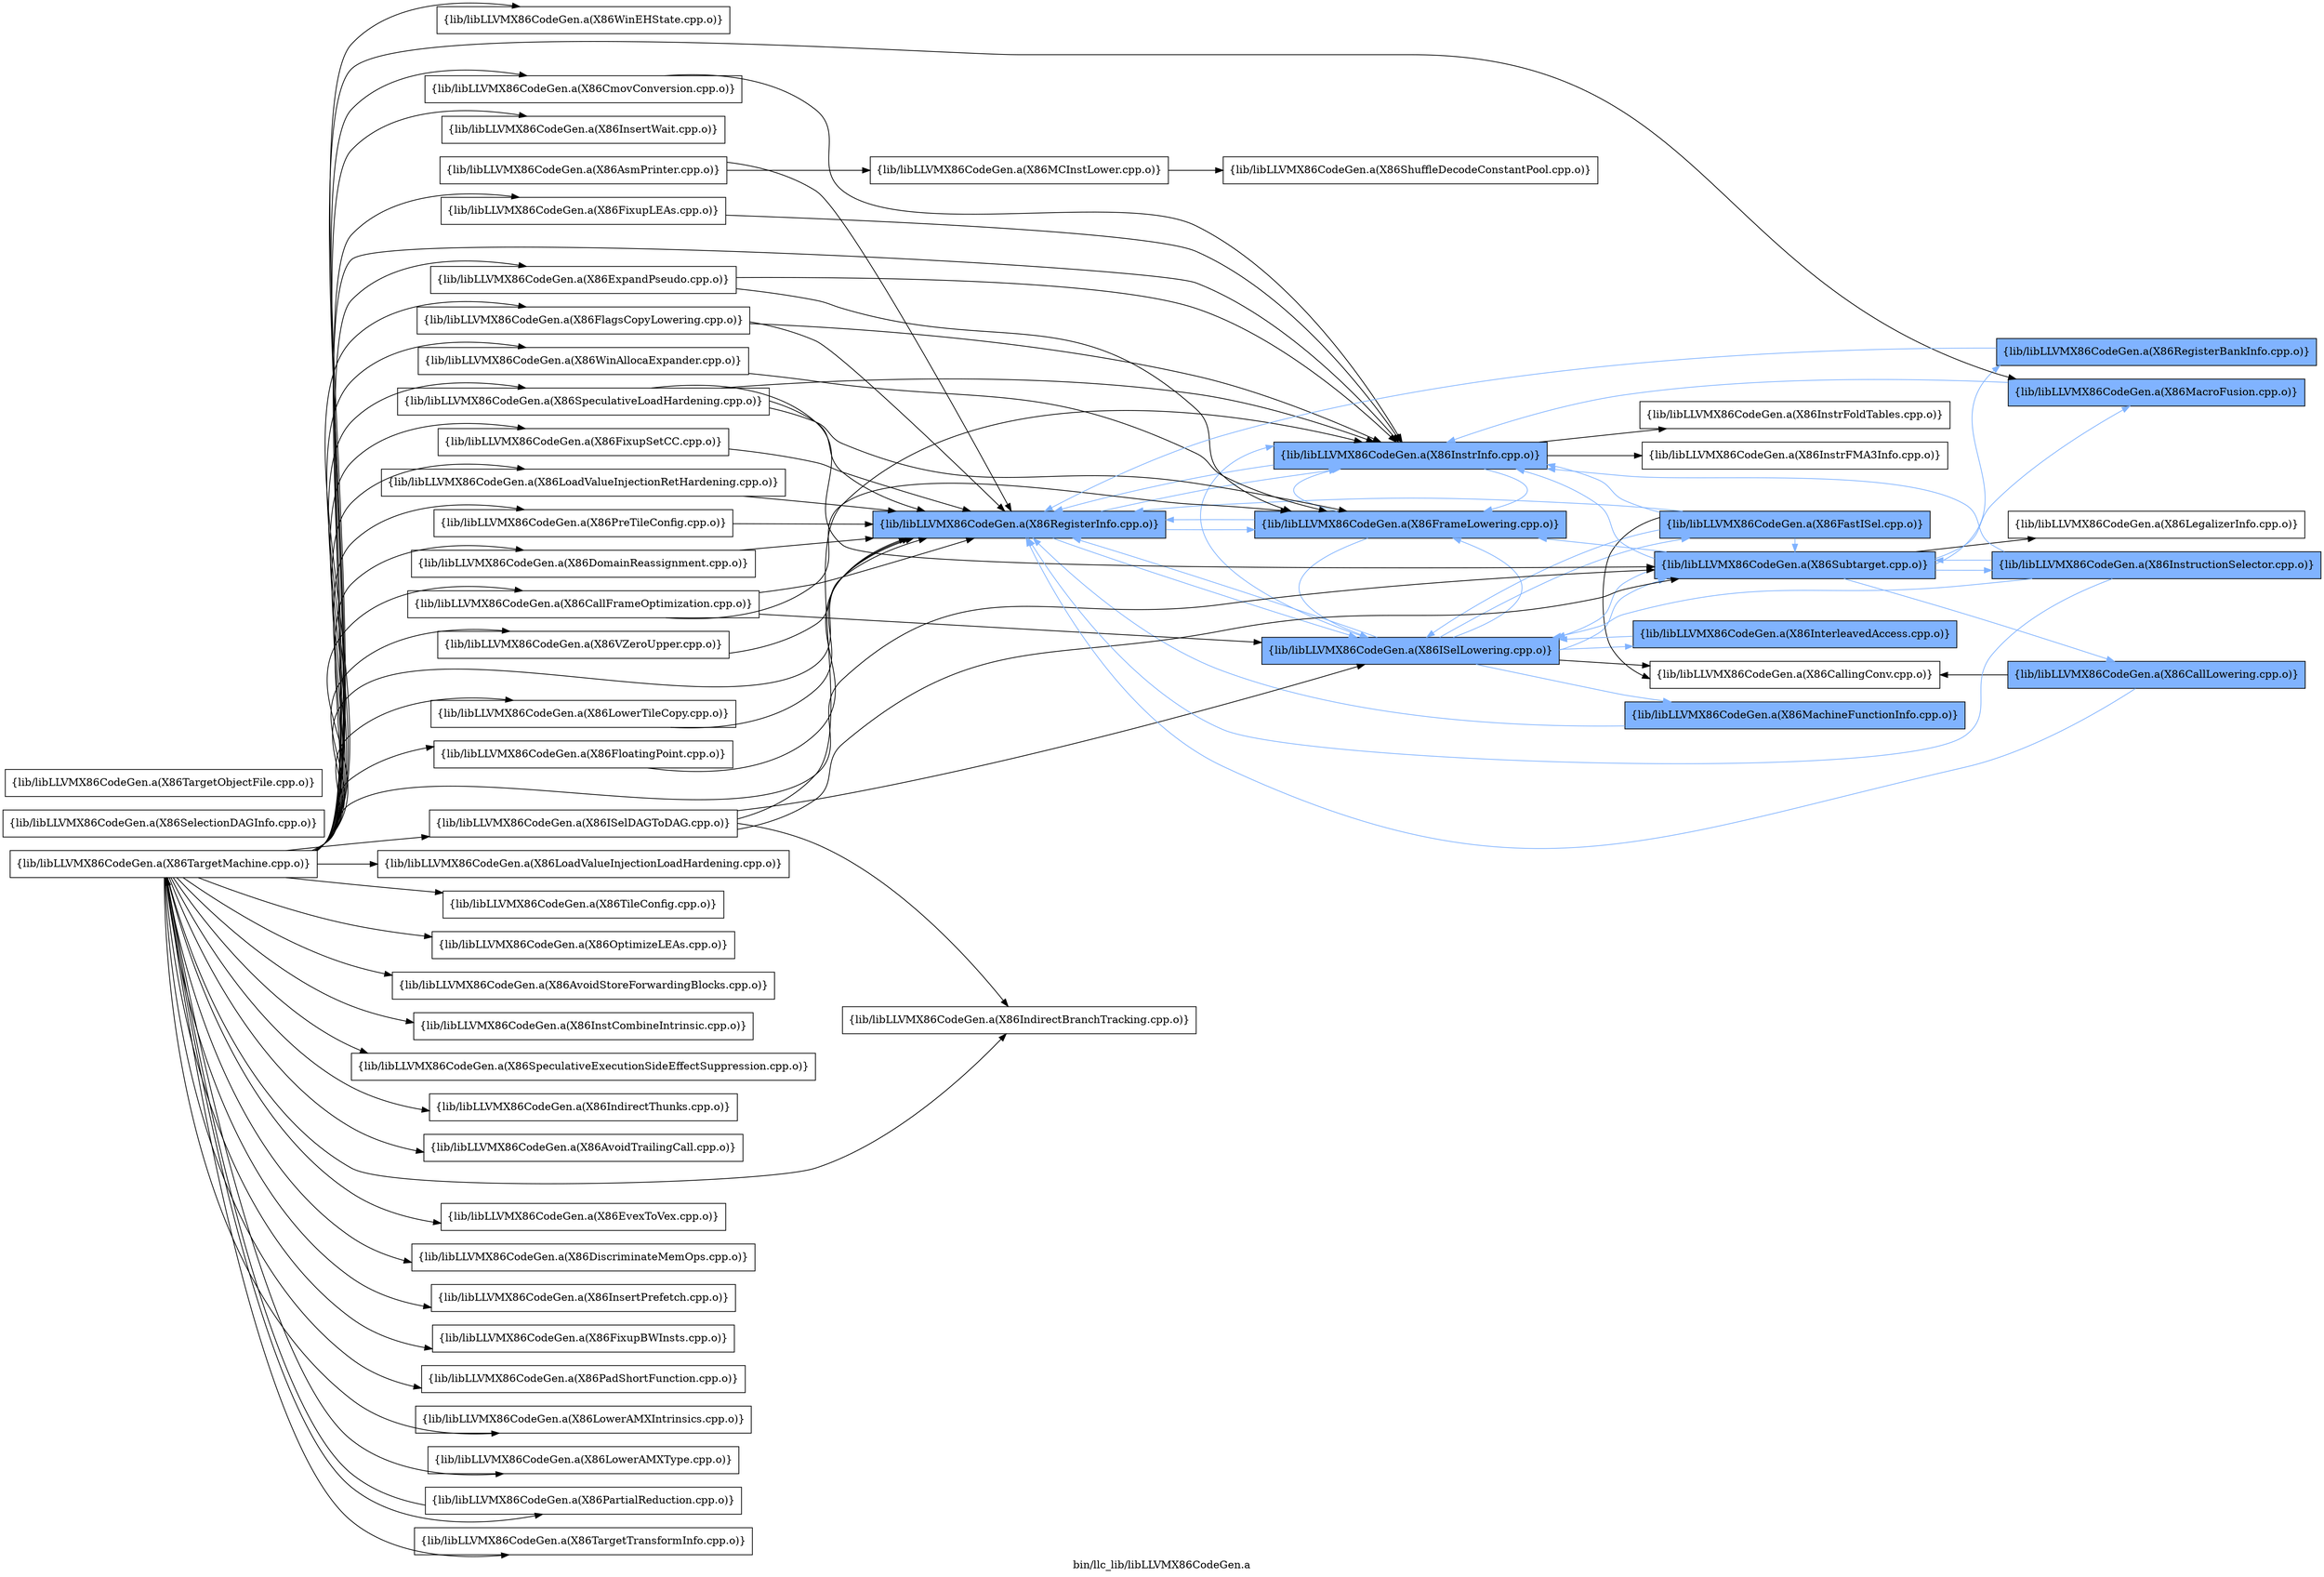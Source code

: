 digraph "bin/llc_lib/libLLVMX86CodeGen.a" {
	label="bin/llc_lib/libLLVMX86CodeGen.a";
	rankdir=LR;
	{ rank=same; Node0x5622ae59ef38;  }
	{ rank=same; Node0x5622ae59e7b8; Node0x5622ae5881e8;  }
	{ rank=same; Node0x5622ae5809e8; Node0x5622ae5a3998; Node0x5622ae5a5388; Node0x5622ae5a47a8;  }
	{ rank=same; Node0x5622ae587ab8; Node0x5622ae5a3268; Node0x5622ae5a5fb8; Node0x5622ae5802b8; Node0x5622ae5810c8; Node0x5622ae5a4e38; Node0x5622ae5a6738;  }

	Node0x5622ae59ef38 [shape=record,shape=box,group=0,label="{lib/libLLVMX86CodeGen.a(X86AsmPrinter.cpp.o)}"];
	Node0x5622ae59ef38 -> Node0x5622ae59e7b8;
	Node0x5622ae59ef38 -> Node0x5622ae5881e8;
	Node0x5622ae5a3128 [shape=record,shape=box,group=0,label="{lib/libLLVMX86CodeGen.a(X86TargetMachine.cpp.o)}"];
	Node0x5622ae5a3128 -> Node0x5622ae5881e8;
	Node0x5622ae5a3128 -> Node0x5622ae597e18;
	Node0x5622ae5a3128 -> Node0x5622ae598ae8;
	Node0x5622ae5a3128 -> Node0x5622ae59c008;
	Node0x5622ae5a3128 -> Node0x5622ae59bab8;
	Node0x5622ae5a3128 -> Node0x5622ae59c738;
	Node0x5622ae5a3128 -> Node0x5622ae59ac08;
	Node0x5622ae5a3128 -> Node0x5622ae59b838;
	Node0x5622ae5a3128 -> Node0x5622ae59b108;
	Node0x5622ae5a3128 -> Node0x5622ae58b168;
	Node0x5622ae5a3128 -> Node0x5622ae58a448;
	Node0x5622ae5a3128 -> Node0x5622ae589868;
	Node0x5622ae5a3128 -> Node0x5622ae5a5388;
	Node0x5622ae5a3128 -> Node0x5622ae5810c8;
	Node0x5622ae5a3128 -> Node0x5622ae5a2958;
	Node0x5622ae5a3128 -> Node0x5622ae5a5ec8;
	Node0x5622ae5a3128 -> Node0x5622ae5a6828;
	Node0x5622ae5a3128 -> Node0x5622ae5a4758;
	Node0x5622ae5a3128 -> Node0x5622ae5a4fc8;
	Node0x5622ae5a3128 -> Node0x5622ae5a56f8;
	Node0x5622ae5a3128 -> Node0x5622ae598638;
	Node0x5622ae5a3128 -> Node0x5622ae597eb8;
	Node0x5622ae5a3128 -> Node0x5622ae599ee8;
	Node0x5622ae5a3128 -> Node0x5622ae599808;
	Node0x5622ae5a3128 -> Node0x5622ae58ca68;
	Node0x5622ae5a3128 -> Node0x5622ae58d198;
	Node0x5622ae5a3128 -> Node0x5622ae58d918;
	Node0x5622ae5a3128 -> Node0x5622ae58b758;
	Node0x5622ae5a3128 -> Node0x5622ae58be88;
	Node0x5622ae5a3128 -> Node0x5622ae58c6a8;
	Node0x5622ae5a3128 -> Node0x5622ae58a498;
	Node0x5622ae5a3128 -> Node0x5622ae580128;
	Node0x5622ae5a3128 -> Node0x5622ae57f458;
	Node0x5622ae5a3128 -> Node0x5622ae5836e8;
	Node0x5622ae5a3128 -> Node0x5622ae583328;
	Node0x5622ae5a3128 -> Node0x5622ae5826f8;
	Node0x5622ae5a3128 -> Node0x5622ae581a28;
	Node0x5622ae5a3128 -> Node0x5622ae585e48;
	Node0x5622ae5a3128 -> Node0x5622ae5865c8;
	Node0x5622ae59e7b8 [shape=record,shape=box,group=0,label="{lib/libLLVMX86CodeGen.a(X86MCInstLower.cpp.o)}"];
	Node0x5622ae59e7b8 -> Node0x5622ae5809e8;
	Node0x5622ae5881e8 [shape=record,shape=box,group=1,style=filled,fillcolor="0.600000 0.5 1",label="{lib/libLLVMX86CodeGen.a(X86RegisterInfo.cpp.o)}"];
	Node0x5622ae5881e8 -> Node0x5622ae5a3998[color="0.600000 0.5 1"];
	Node0x5622ae5881e8 -> Node0x5622ae5a5388[color="0.600000 0.5 1"];
	Node0x5622ae5881e8 -> Node0x5622ae5a47a8[color="0.600000 0.5 1"];
	Node0x5622ae5809e8 [shape=record,shape=box,group=0,label="{lib/libLLVMX86CodeGen.a(X86ShuffleDecodeConstantPool.cpp.o)}"];
	Node0x5622ae587ab8 [shape=record,shape=box,group=1,style=filled,fillcolor="0.600000 0.5 1",label="{lib/libLLVMX86CodeGen.a(X86MachineFunctionInfo.cpp.o)}"];
	Node0x5622ae587ab8 -> Node0x5622ae5881e8[color="0.600000 0.5 1"];
	Node0x5622ae5a3998 [shape=record,shape=box,group=1,style=filled,fillcolor="0.600000 0.5 1",label="{lib/libLLVMX86CodeGen.a(X86ISelLowering.cpp.o)}"];
	Node0x5622ae5a3998 -> Node0x5622ae587ab8[color="0.600000 0.5 1"];
	Node0x5622ae5a3998 -> Node0x5622ae5881e8[color="0.600000 0.5 1"];
	Node0x5622ae5a3998 -> Node0x5622ae5a3268[color="0.600000 0.5 1"];
	Node0x5622ae5a3998 -> Node0x5622ae5a5388[color="0.600000 0.5 1"];
	Node0x5622ae5a3998 -> Node0x5622ae5a47a8[color="0.600000 0.5 1"];
	Node0x5622ae5a3998 -> Node0x5622ae5a5fb8;
	Node0x5622ae5a3998 -> Node0x5622ae5802b8[color="0.600000 0.5 1"];
	Node0x5622ae5a3998 -> Node0x5622ae5810c8[color="0.600000 0.5 1"];
	Node0x5622ae5a5388 [shape=record,shape=box,group=1,style=filled,fillcolor="0.600000 0.5 1",label="{lib/libLLVMX86CodeGen.a(X86InstrInfo.cpp.o)}"];
	Node0x5622ae5a5388 -> Node0x5622ae5881e8[color="0.600000 0.5 1"];
	Node0x5622ae5a5388 -> Node0x5622ae5a4e38;
	Node0x5622ae5a5388 -> Node0x5622ae5a47a8[color="0.600000 0.5 1"];
	Node0x5622ae5a5388 -> Node0x5622ae5a6738;
	Node0x5622ae5a47a8 [shape=record,shape=box,group=1,style=filled,fillcolor="0.600000 0.5 1",label="{lib/libLLVMX86CodeGen.a(X86FrameLowering.cpp.o)}"];
	Node0x5622ae5a47a8 -> Node0x5622ae5881e8[color="0.600000 0.5 1"];
	Node0x5622ae5a47a8 -> Node0x5622ae5a3998[color="0.600000 0.5 1"];
	Node0x5622ae5a47a8 -> Node0x5622ae5a5388[color="0.600000 0.5 1"];
	Node0x5622ae5a3268 [shape=record,shape=box,group=1,style=filled,fillcolor="0.600000 0.5 1",label="{lib/libLLVMX86CodeGen.a(X86FastISel.cpp.o)}"];
	Node0x5622ae5a3268 -> Node0x5622ae5881e8[color="0.600000 0.5 1"];
	Node0x5622ae5a3268 -> Node0x5622ae5a3998[color="0.600000 0.5 1"];
	Node0x5622ae5a3268 -> Node0x5622ae5a5388[color="0.600000 0.5 1"];
	Node0x5622ae5a3268 -> Node0x5622ae5a5fb8;
	Node0x5622ae5a3268 -> Node0x5622ae5810c8[color="0.600000 0.5 1"];
	Node0x5622ae5a5fb8 [shape=record,shape=box,group=0,label="{lib/libLLVMX86CodeGen.a(X86CallingConv.cpp.o)}"];
	Node0x5622ae5802b8 [shape=record,shape=box,group=1,style=filled,fillcolor="0.600000 0.5 1",label="{lib/libLLVMX86CodeGen.a(X86InterleavedAccess.cpp.o)}"];
	Node0x5622ae5802b8 -> Node0x5622ae5a3998[color="0.600000 0.5 1"];
	Node0x5622ae5810c8 [shape=record,shape=box,group=1,style=filled,fillcolor="0.600000 0.5 1",label="{lib/libLLVMX86CodeGen.a(X86Subtarget.cpp.o)}"];
	Node0x5622ae5810c8 -> Node0x5622ae5a3998[color="0.600000 0.5 1"];
	Node0x5622ae5810c8 -> Node0x5622ae5a5388[color="0.600000 0.5 1"];
	Node0x5622ae5810c8 -> Node0x5622ae5a47a8[color="0.600000 0.5 1"];
	Node0x5622ae5810c8 -> Node0x5622ae5a34e8[color="0.600000 0.5 1"];
	Node0x5622ae5810c8 -> Node0x5622ae5a3bc8;
	Node0x5622ae5810c8 -> Node0x5622ae5a4398[color="0.600000 0.5 1"];
	Node0x5622ae5810c8 -> Node0x5622ae5a21d8[color="0.600000 0.5 1"];
	Node0x5622ae5810c8 -> Node0x5622ae5a2958[color="0.600000 0.5 1"];
	Node0x5622ae5a4e38 [shape=record,shape=box,group=0,label="{lib/libLLVMX86CodeGen.a(X86InstrFoldTables.cpp.o)}"];
	Node0x5622ae5a6738 [shape=record,shape=box,group=0,label="{lib/libLLVMX86CodeGen.a(X86InstrFMA3Info.cpp.o)}"];
	Node0x5622ae5a34e8 [shape=record,shape=box,group=1,style=filled,fillcolor="0.600000 0.5 1",label="{lib/libLLVMX86CodeGen.a(X86CallLowering.cpp.o)}"];
	Node0x5622ae5a34e8 -> Node0x5622ae5881e8[color="0.600000 0.5 1"];
	Node0x5622ae5a34e8 -> Node0x5622ae5a5fb8;
	Node0x5622ae5a3bc8 [shape=record,shape=box,group=0,label="{lib/libLLVMX86CodeGen.a(X86LegalizerInfo.cpp.o)}"];
	Node0x5622ae5a4398 [shape=record,shape=box,group=1,style=filled,fillcolor="0.600000 0.5 1",label="{lib/libLLVMX86CodeGen.a(X86RegisterBankInfo.cpp.o)}"];
	Node0x5622ae5a4398 -> Node0x5622ae5881e8[color="0.600000 0.5 1"];
	Node0x5622ae5a21d8 [shape=record,shape=box,group=1,style=filled,fillcolor="0.600000 0.5 1",label="{lib/libLLVMX86CodeGen.a(X86InstructionSelector.cpp.o)}"];
	Node0x5622ae5a21d8 -> Node0x5622ae5881e8[color="0.600000 0.5 1"];
	Node0x5622ae5a21d8 -> Node0x5622ae5a3998[color="0.600000 0.5 1"];
	Node0x5622ae5a21d8 -> Node0x5622ae5a5388[color="0.600000 0.5 1"];
	Node0x5622ae5a21d8 -> Node0x5622ae5810c8[color="0.600000 0.5 1"];
	Node0x5622ae5a2958 [shape=record,shape=box,group=1,style=filled,fillcolor="0.600000 0.5 1",label="{lib/libLLVMX86CodeGen.a(X86MacroFusion.cpp.o)}"];
	Node0x5622ae5a2958 -> Node0x5622ae5a5388[color="0.600000 0.5 1"];
	Node0x5622ae57f0e8 [shape=record,shape=box,group=0,label="{lib/libLLVMX86CodeGen.a(X86SelectionDAGInfo.cpp.o)}"];
	Node0x5622ae597e18 [shape=record,shape=box,group=0,label="{lib/libLLVMX86CodeGen.a(X86ExpandPseudo.cpp.o)}"];
	Node0x5622ae597e18 -> Node0x5622ae5a5388;
	Node0x5622ae597e18 -> Node0x5622ae5a47a8;
	Node0x5622ae598ae8 [shape=record,shape=box,group=0,label="{lib/libLLVMX86CodeGen.a(X86LowerTileCopy.cpp.o)}"];
	Node0x5622ae598ae8 -> Node0x5622ae5881e8;
	Node0x5622ae59c008 [shape=record,shape=box,group=0,label="{lib/libLLVMX86CodeGen.a(X86FloatingPoint.cpp.o)}"];
	Node0x5622ae59c008 -> Node0x5622ae5881e8;
	Node0x5622ae59bab8 [shape=record,shape=box,group=0,label="{lib/libLLVMX86CodeGen.a(X86LoadValueInjectionLoadHardening.cpp.o)}"];
	Node0x5622ae59c738 [shape=record,shape=box,group=0,label="{lib/libLLVMX86CodeGen.a(X86TileConfig.cpp.o)}"];
	Node0x5622ae59ac08 [shape=record,shape=box,group=0,label="{lib/libLLVMX86CodeGen.a(X86SpeculativeLoadHardening.cpp.o)}"];
	Node0x5622ae59ac08 -> Node0x5622ae5881e8;
	Node0x5622ae59ac08 -> Node0x5622ae5a5388;
	Node0x5622ae59ac08 -> Node0x5622ae5a47a8;
	Node0x5622ae59ac08 -> Node0x5622ae5810c8;
	Node0x5622ae59b838 [shape=record,shape=box,group=0,label="{lib/libLLVMX86CodeGen.a(X86FlagsCopyLowering.cpp.o)}"];
	Node0x5622ae59b838 -> Node0x5622ae5881e8;
	Node0x5622ae59b838 -> Node0x5622ae5a5388;
	Node0x5622ae59b108 [shape=record,shape=box,group=0,label="{lib/libLLVMX86CodeGen.a(X86FixupSetCC.cpp.o)}"];
	Node0x5622ae59b108 -> Node0x5622ae5881e8;
	Node0x5622ae58b168 [shape=record,shape=box,group=0,label="{lib/libLLVMX86CodeGen.a(X86OptimizeLEAs.cpp.o)}"];
	Node0x5622ae58a448 [shape=record,shape=box,group=0,label="{lib/libLLVMX86CodeGen.a(X86CallFrameOptimization.cpp.o)}"];
	Node0x5622ae58a448 -> Node0x5622ae5881e8;
	Node0x5622ae58a448 -> Node0x5622ae5a3998;
	Node0x5622ae58a448 -> Node0x5622ae5a47a8;
	Node0x5622ae589868 [shape=record,shape=box,group=0,label="{lib/libLLVMX86CodeGen.a(X86AvoidStoreForwardingBlocks.cpp.o)}"];
	Node0x5622ae5a5ec8 [shape=record,shape=box,group=0,label="{lib/libLLVMX86CodeGen.a(X86InstCombineIntrinsic.cpp.o)}"];
	Node0x5622ae5a6828 [shape=record,shape=box,group=0,label="{lib/libLLVMX86CodeGen.a(X86SpeculativeExecutionSideEffectSuppression.cpp.o)}"];
	Node0x5622ae5a4758 [shape=record,shape=box,group=0,label="{lib/libLLVMX86CodeGen.a(X86IndirectThunks.cpp.o)}"];
	Node0x5622ae5a4fc8 [shape=record,shape=box,group=0,label="{lib/libLLVMX86CodeGen.a(X86LoadValueInjectionRetHardening.cpp.o)}"];
	Node0x5622ae5a4fc8 -> Node0x5622ae5881e8;
	Node0x5622ae5a56f8 [shape=record,shape=box,group=0,label="{lib/libLLVMX86CodeGen.a(X86AvoidTrailingCall.cpp.o)}"];
	Node0x5622ae598638 [shape=record,shape=box,group=0,label="{lib/libLLVMX86CodeGen.a(X86PreTileConfig.cpp.o)}"];
	Node0x5622ae598638 -> Node0x5622ae5881e8;
	Node0x5622ae597eb8 [shape=record,shape=box,group=0,label="{lib/libLLVMX86CodeGen.a(X86CmovConversion.cpp.o)}"];
	Node0x5622ae597eb8 -> Node0x5622ae5a5388;
	Node0x5622ae599ee8 [shape=record,shape=box,group=0,label="{lib/libLLVMX86CodeGen.a(X86ISelDAGToDAG.cpp.o)}"];
	Node0x5622ae599ee8 -> Node0x5622ae5a3998;
	Node0x5622ae599ee8 -> Node0x5622ae5a5388;
	Node0x5622ae599ee8 -> Node0x5622ae5810c8;
	Node0x5622ae599ee8 -> Node0x5622ae599808;
	Node0x5622ae599808 [shape=record,shape=box,group=0,label="{lib/libLLVMX86CodeGen.a(X86IndirectBranchTracking.cpp.o)}"];
	Node0x5622ae58ca68 [shape=record,shape=box,group=0,label="{lib/libLLVMX86CodeGen.a(X86EvexToVex.cpp.o)}"];
	Node0x5622ae58d198 [shape=record,shape=box,group=0,label="{lib/libLLVMX86CodeGen.a(X86DiscriminateMemOps.cpp.o)}"];
	Node0x5622ae58d918 [shape=record,shape=box,group=0,label="{lib/libLLVMX86CodeGen.a(X86InsertPrefetch.cpp.o)}"];
	Node0x5622ae58b758 [shape=record,shape=box,group=0,label="{lib/libLLVMX86CodeGen.a(X86FixupBWInsts.cpp.o)}"];
	Node0x5622ae58be88 [shape=record,shape=box,group=0,label="{lib/libLLVMX86CodeGen.a(X86PadShortFunction.cpp.o)}"];
	Node0x5622ae58c6a8 [shape=record,shape=box,group=0,label="{lib/libLLVMX86CodeGen.a(X86FixupLEAs.cpp.o)}"];
	Node0x5622ae58c6a8 -> Node0x5622ae5a5388;
	Node0x5622ae58a498 [shape=record,shape=box,group=0,label="{lib/libLLVMX86CodeGen.a(X86LowerAMXIntrinsics.cpp.o)}"];
	Node0x5622ae580128 [shape=record,shape=box,group=0,label="{lib/libLLVMX86CodeGen.a(X86LowerAMXType.cpp.o)}"];
	Node0x5622ae57f458 [shape=record,shape=box,group=0,label="{lib/libLLVMX86CodeGen.a(X86DomainReassignment.cpp.o)}"];
	Node0x5622ae57f458 -> Node0x5622ae5881e8;
	Node0x5622ae5836e8 [shape=record,shape=box,group=0,label="{lib/libLLVMX86CodeGen.a(X86PartialReduction.cpp.o)}"];
	Node0x5622ae5836e8 -> Node0x5622ae5a3128;
	Node0x5622ae583328 [shape=record,shape=box,group=0,label="{lib/libLLVMX86CodeGen.a(X86TargetTransformInfo.cpp.o)}"];
	Node0x5622ae5826f8 [shape=record,shape=box,group=0,label="{lib/libLLVMX86CodeGen.a(X86VZeroUpper.cpp.o)}"];
	Node0x5622ae5826f8 -> Node0x5622ae5881e8;
	Node0x5622ae581a28 [shape=record,shape=box,group=0,label="{lib/libLLVMX86CodeGen.a(X86WinAllocaExpander.cpp.o)}"];
	Node0x5622ae581a28 -> Node0x5622ae5a47a8;
	Node0x5622ae585e48 [shape=record,shape=box,group=0,label="{lib/libLLVMX86CodeGen.a(X86WinEHState.cpp.o)}"];
	Node0x5622ae5865c8 [shape=record,shape=box,group=0,label="{lib/libLLVMX86CodeGen.a(X86InsertWait.cpp.o)}"];
	Node0x5622ae582a18 [shape=record,shape=box,group=0,label="{lib/libLLVMX86CodeGen.a(X86TargetObjectFile.cpp.o)}"];
}
